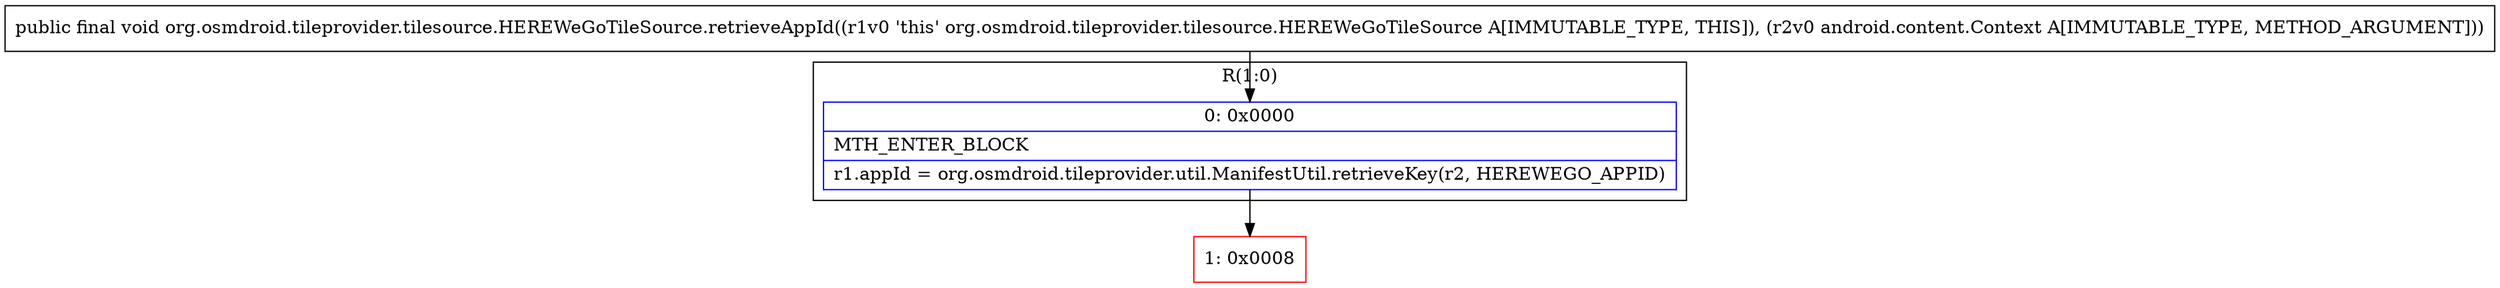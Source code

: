 digraph "CFG fororg.osmdroid.tileprovider.tilesource.HEREWeGoTileSource.retrieveAppId(Landroid\/content\/Context;)V" {
subgraph cluster_Region_567569475 {
label = "R(1:0)";
node [shape=record,color=blue];
Node_0 [shape=record,label="{0\:\ 0x0000|MTH_ENTER_BLOCK\l|r1.appId = org.osmdroid.tileprovider.util.ManifestUtil.retrieveKey(r2, HEREWEGO_APPID)\l}"];
}
Node_1 [shape=record,color=red,label="{1\:\ 0x0008}"];
MethodNode[shape=record,label="{public final void org.osmdroid.tileprovider.tilesource.HEREWeGoTileSource.retrieveAppId((r1v0 'this' org.osmdroid.tileprovider.tilesource.HEREWeGoTileSource A[IMMUTABLE_TYPE, THIS]), (r2v0 android.content.Context A[IMMUTABLE_TYPE, METHOD_ARGUMENT])) }"];
MethodNode -> Node_0;
Node_0 -> Node_1;
}

